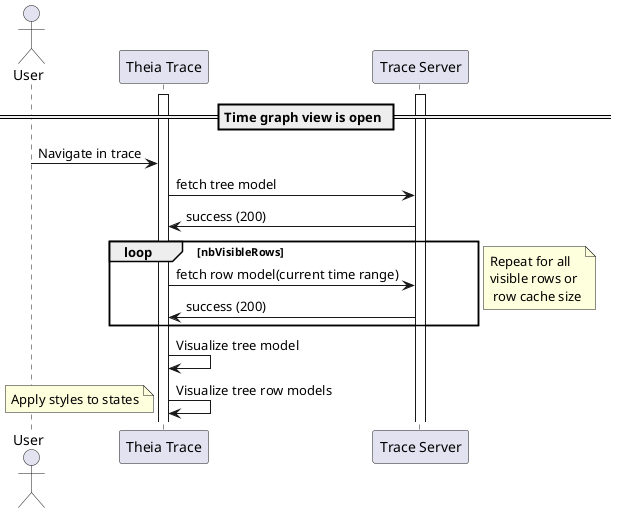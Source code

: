 @startuml
== Time graph view is open ==
actor User
activate "Theia Trace"
activate "Trace Server"
User -> "Theia Trace":Navigate in trace 
"Theia Trace" -> "Trace Server": fetch tree model
"Trace Server" -> "Theia Trace": success (200)
loop nbVisibleRows
"Theia Trace" -> "Trace Server": fetch row model(current time range)
"Trace Server" -> "Theia Trace": success (200)
end
note right: Repeat for all \nvisible rows or \n row cache size
"Theia Trace" -> "Theia Trace": Visualize tree model
"Theia Trace" -> "Theia Trace": Visualize tree row models
note left: Apply styles to states
@enduml